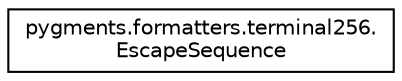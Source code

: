 digraph "Graphical Class Hierarchy"
{
 // LATEX_PDF_SIZE
  edge [fontname="Helvetica",fontsize="10",labelfontname="Helvetica",labelfontsize="10"];
  node [fontname="Helvetica",fontsize="10",shape=record];
  rankdir="LR";
  Node0 [label="pygments.formatters.terminal256.\lEscapeSequence",height=0.2,width=0.4,color="black", fillcolor="white", style="filled",URL="$classpygments_1_1formatters_1_1terminal256_1_1EscapeSequence.html",tooltip=" "];
}
